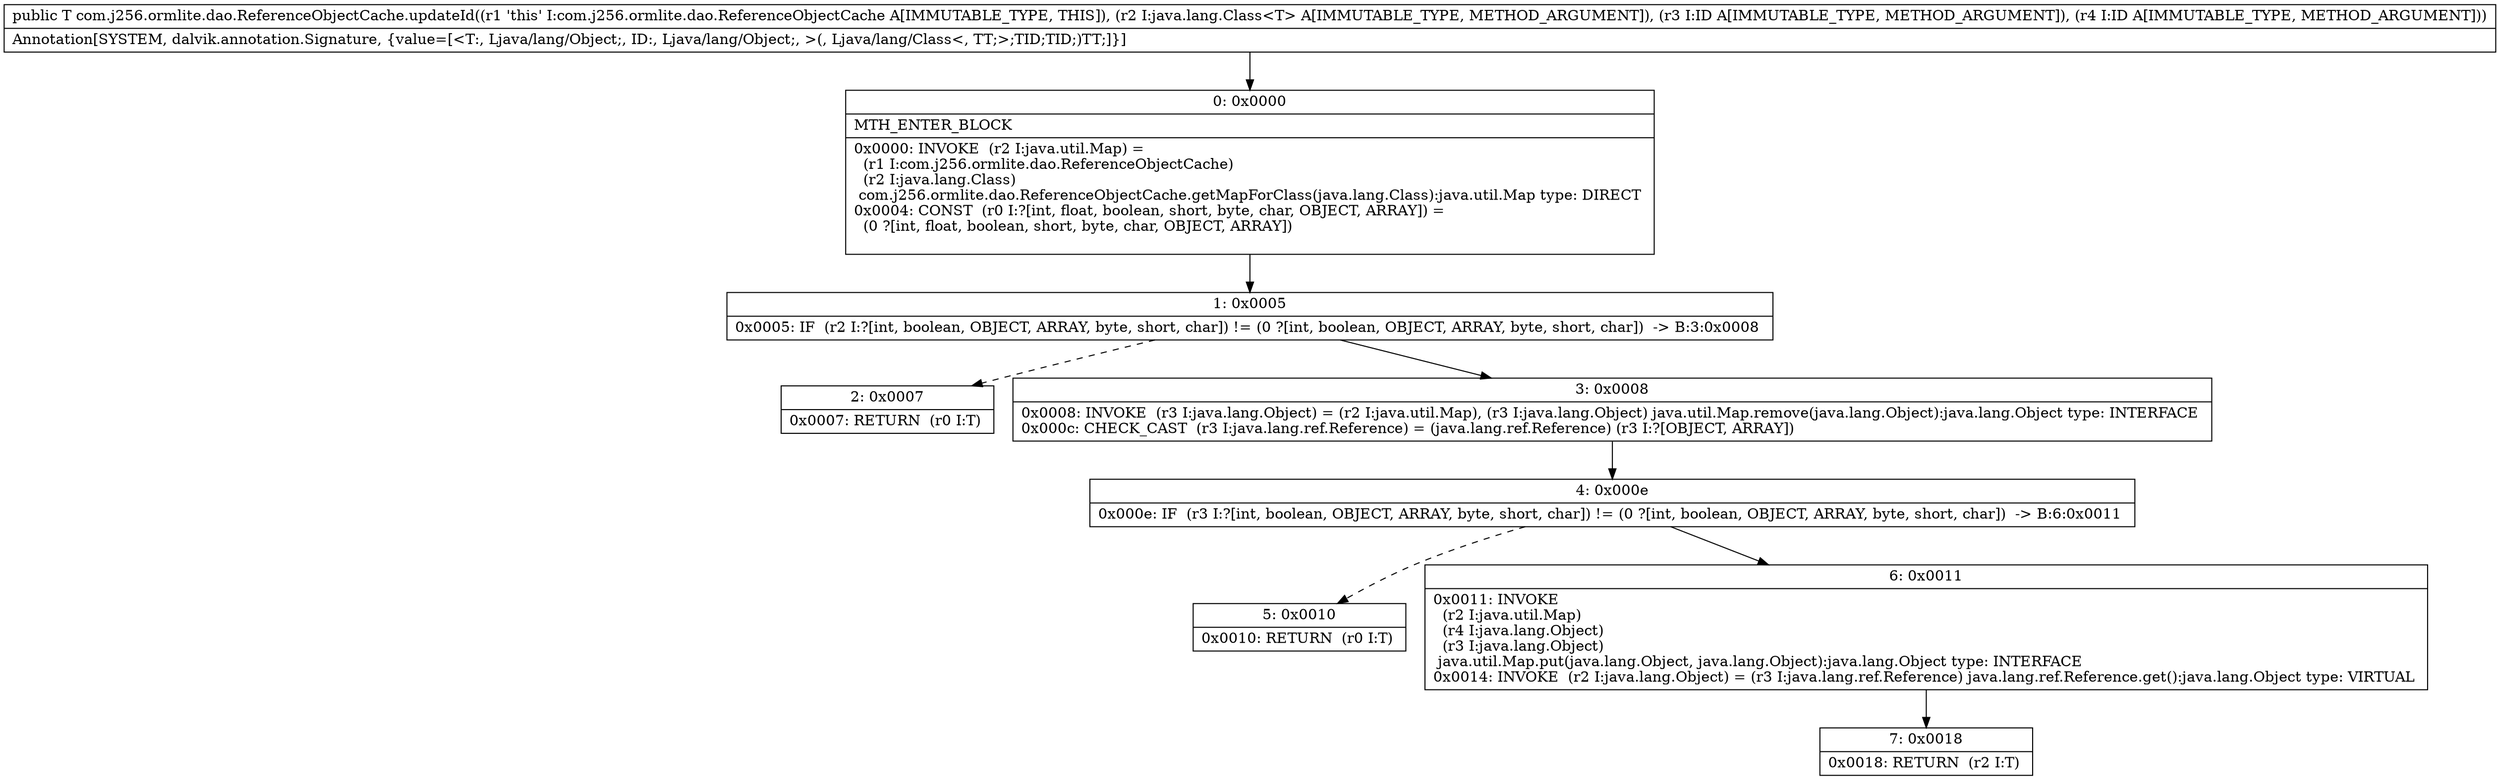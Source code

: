 digraph "CFG forcom.j256.ormlite.dao.ReferenceObjectCache.updateId(Ljava\/lang\/Class;Ljava\/lang\/Object;Ljava\/lang\/Object;)Ljava\/lang\/Object;" {
Node_0 [shape=record,label="{0\:\ 0x0000|MTH_ENTER_BLOCK\l|0x0000: INVOKE  (r2 I:java.util.Map) = \l  (r1 I:com.j256.ormlite.dao.ReferenceObjectCache)\l  (r2 I:java.lang.Class)\l com.j256.ormlite.dao.ReferenceObjectCache.getMapForClass(java.lang.Class):java.util.Map type: DIRECT \l0x0004: CONST  (r0 I:?[int, float, boolean, short, byte, char, OBJECT, ARRAY]) = \l  (0 ?[int, float, boolean, short, byte, char, OBJECT, ARRAY])\l \l}"];
Node_1 [shape=record,label="{1\:\ 0x0005|0x0005: IF  (r2 I:?[int, boolean, OBJECT, ARRAY, byte, short, char]) != (0 ?[int, boolean, OBJECT, ARRAY, byte, short, char])  \-\> B:3:0x0008 \l}"];
Node_2 [shape=record,label="{2\:\ 0x0007|0x0007: RETURN  (r0 I:T) \l}"];
Node_3 [shape=record,label="{3\:\ 0x0008|0x0008: INVOKE  (r3 I:java.lang.Object) = (r2 I:java.util.Map), (r3 I:java.lang.Object) java.util.Map.remove(java.lang.Object):java.lang.Object type: INTERFACE \l0x000c: CHECK_CAST  (r3 I:java.lang.ref.Reference) = (java.lang.ref.Reference) (r3 I:?[OBJECT, ARRAY]) \l}"];
Node_4 [shape=record,label="{4\:\ 0x000e|0x000e: IF  (r3 I:?[int, boolean, OBJECT, ARRAY, byte, short, char]) != (0 ?[int, boolean, OBJECT, ARRAY, byte, short, char])  \-\> B:6:0x0011 \l}"];
Node_5 [shape=record,label="{5\:\ 0x0010|0x0010: RETURN  (r0 I:T) \l}"];
Node_6 [shape=record,label="{6\:\ 0x0011|0x0011: INVOKE  \l  (r2 I:java.util.Map)\l  (r4 I:java.lang.Object)\l  (r3 I:java.lang.Object)\l java.util.Map.put(java.lang.Object, java.lang.Object):java.lang.Object type: INTERFACE \l0x0014: INVOKE  (r2 I:java.lang.Object) = (r3 I:java.lang.ref.Reference) java.lang.ref.Reference.get():java.lang.Object type: VIRTUAL \l}"];
Node_7 [shape=record,label="{7\:\ 0x0018|0x0018: RETURN  (r2 I:T) \l}"];
MethodNode[shape=record,label="{public T com.j256.ormlite.dao.ReferenceObjectCache.updateId((r1 'this' I:com.j256.ormlite.dao.ReferenceObjectCache A[IMMUTABLE_TYPE, THIS]), (r2 I:java.lang.Class\<T\> A[IMMUTABLE_TYPE, METHOD_ARGUMENT]), (r3 I:ID A[IMMUTABLE_TYPE, METHOD_ARGUMENT]), (r4 I:ID A[IMMUTABLE_TYPE, METHOD_ARGUMENT]))  | Annotation[SYSTEM, dalvik.annotation.Signature, \{value=[\<T:, Ljava\/lang\/Object;, ID:, Ljava\/lang\/Object;, \>(, Ljava\/lang\/Class\<, TT;\>;TID;TID;)TT;]\}]\l}"];
MethodNode -> Node_0;
Node_0 -> Node_1;
Node_1 -> Node_2[style=dashed];
Node_1 -> Node_3;
Node_3 -> Node_4;
Node_4 -> Node_5[style=dashed];
Node_4 -> Node_6;
Node_6 -> Node_7;
}

